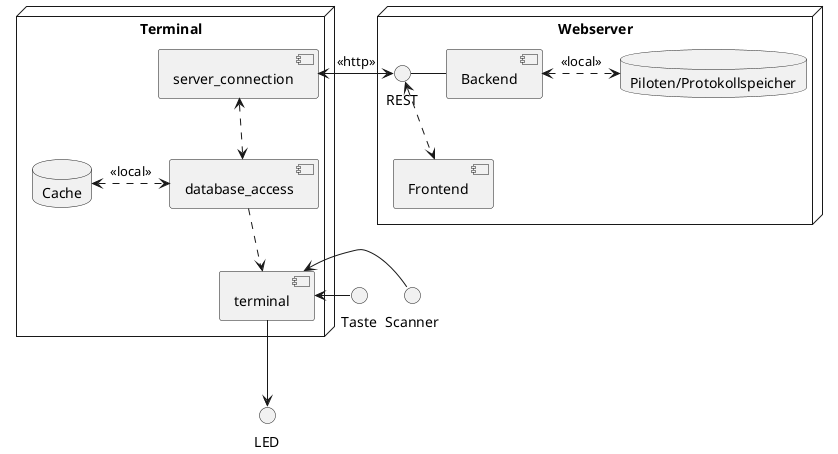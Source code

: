 @startuml component_diagram

node "Terminal" {
    [database_access] ..> [terminal]
    [server_connection] <..> [database_access]
    database "Cache" as db1 {
    }
    db1 <.> [database_access] : <<local>>
}

[terminal] --> LED
Taste -> [terminal]
[terminal] <- Scanner

node "Webserver" {
    REST <..> [Frontend]
    REST - [Backend]
    database "Piloten/Protokollspeicher" as db2 {
    }
    [Backend] <.> db2  : <<local>>
}

[server_connection] <-> REST  : <<http>>

@enduml